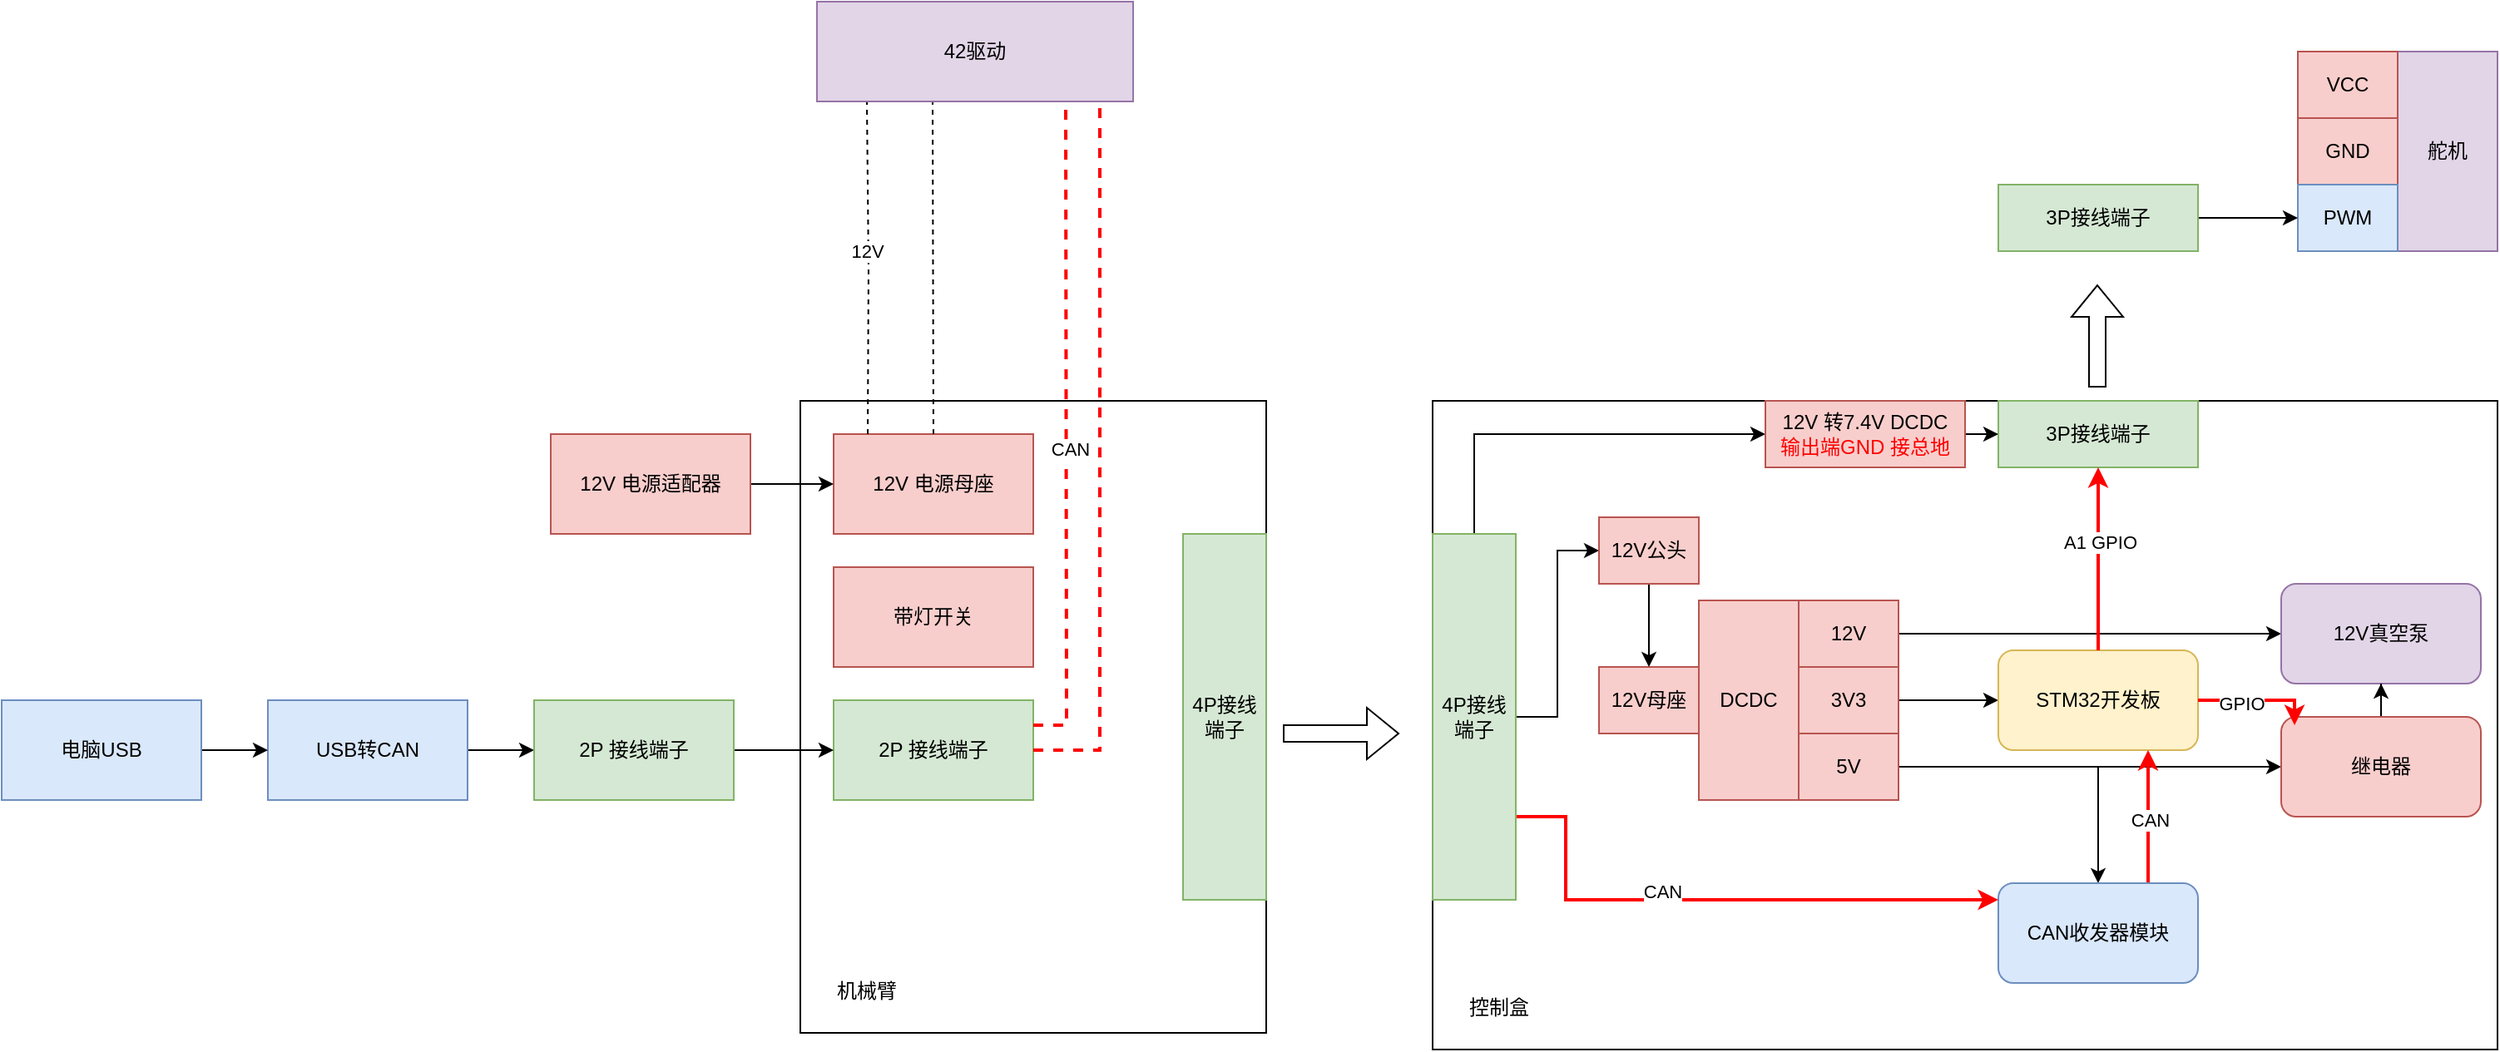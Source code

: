 <mxfile version="24.8.8">
  <diagram name="第 1 页" id="yy0yCkXtV_OiDYRdWhxv">
    <mxGraphModel dx="2234" dy="1138" grid="1" gridSize="10" guides="1" tooltips="1" connect="1" arrows="1" fold="1" page="0" pageScale="1" pageWidth="827" pageHeight="1169" math="0" shadow="0">
      <root>
        <mxCell id="0" />
        <mxCell id="1" parent="0" />
        <mxCell id="gDHTOWLItTKaiVTcW1fx-3" value="" style="rounded=0;whiteSpace=wrap;html=1;" parent="1" vertex="1">
          <mxGeometry x="-40" y="160" width="280" height="380" as="geometry" />
        </mxCell>
        <mxCell id="gDHTOWLItTKaiVTcW1fx-4" value="12V 电源母座" style="rounded=0;whiteSpace=wrap;html=1;fillColor=#f8cecc;strokeColor=#b85450;" parent="1" vertex="1">
          <mxGeometry x="-20" y="180" width="120" height="60" as="geometry" />
        </mxCell>
        <mxCell id="gDHTOWLItTKaiVTcW1fx-5" value="2P 接线端子" style="rounded=0;whiteSpace=wrap;html=1;fillColor=#d5e8d4;strokeColor=#82b366;" parent="1" vertex="1">
          <mxGeometry x="-20" y="340" width="120" height="60" as="geometry" />
        </mxCell>
        <mxCell id="gDHTOWLItTKaiVTcW1fx-11" style="edgeStyle=orthogonalEdgeStyle;rounded=0;orthogonalLoop=1;jettySize=auto;html=1;" parent="1" source="gDHTOWLItTKaiVTcW1fx-6" target="gDHTOWLItTKaiVTcW1fx-4" edge="1">
          <mxGeometry relative="1" as="geometry" />
        </mxCell>
        <mxCell id="gDHTOWLItTKaiVTcW1fx-6" value="12V 电源适配器" style="rounded=0;whiteSpace=wrap;html=1;fillColor=#f8cecc;strokeColor=#b85450;" parent="1" vertex="1">
          <mxGeometry x="-190" y="180" width="120" height="60" as="geometry" />
        </mxCell>
        <mxCell id="gDHTOWLItTKaiVTcW1fx-69" value="" style="edgeStyle=orthogonalEdgeStyle;rounded=0;orthogonalLoop=1;jettySize=auto;html=1;" parent="1" source="gDHTOWLItTKaiVTcW1fx-7" target="gDHTOWLItTKaiVTcW1fx-68" edge="1">
          <mxGeometry relative="1" as="geometry" />
        </mxCell>
        <mxCell id="gDHTOWLItTKaiVTcW1fx-7" value="USB转CAN" style="rounded=0;whiteSpace=wrap;html=1;fillColor=#dae8fc;strokeColor=#6c8ebf;" parent="1" vertex="1">
          <mxGeometry x="-360" y="340" width="120" height="60" as="geometry" />
        </mxCell>
        <mxCell id="gDHTOWLItTKaiVTcW1fx-9" value="" style="edgeStyle=orthogonalEdgeStyle;rounded=0;orthogonalLoop=1;jettySize=auto;html=1;" parent="1" source="gDHTOWLItTKaiVTcW1fx-8" target="gDHTOWLItTKaiVTcW1fx-7" edge="1">
          <mxGeometry relative="1" as="geometry" />
        </mxCell>
        <mxCell id="gDHTOWLItTKaiVTcW1fx-8" value="电脑USB" style="rounded=0;whiteSpace=wrap;html=1;fillColor=#dae8fc;strokeColor=#6c8ebf;" parent="1" vertex="1">
          <mxGeometry x="-520" y="340" width="120" height="60" as="geometry" />
        </mxCell>
        <mxCell id="gDHTOWLItTKaiVTcW1fx-12" value="" style="rounded=0;whiteSpace=wrap;html=1;" parent="1" vertex="1">
          <mxGeometry x="340" y="160" width="640" height="390" as="geometry" />
        </mxCell>
        <mxCell id="gDHTOWLItTKaiVTcW1fx-13" value="DCDC" style="rounded=0;whiteSpace=wrap;html=1;fillColor=#f8cecc;strokeColor=#b85450;" parent="1" vertex="1">
          <mxGeometry x="500" y="280" width="60" height="120" as="geometry" />
        </mxCell>
        <mxCell id="gDHTOWLItTKaiVTcW1fx-24" style="edgeStyle=orthogonalEdgeStyle;rounded=0;orthogonalLoop=1;jettySize=auto;html=1;" parent="1" source="gDHTOWLItTKaiVTcW1fx-14" target="gDHTOWLItTKaiVTcW1fx-17" edge="1">
          <mxGeometry relative="1" as="geometry" />
        </mxCell>
        <mxCell id="gDHTOWLItTKaiVTcW1fx-14" value="12V" style="rounded=0;whiteSpace=wrap;html=1;fillColor=#f8cecc;strokeColor=#b85450;" parent="1" vertex="1">
          <mxGeometry x="560" y="280" width="60" height="40" as="geometry" />
        </mxCell>
        <mxCell id="gDHTOWLItTKaiVTcW1fx-21" style="edgeStyle=orthogonalEdgeStyle;rounded=0;orthogonalLoop=1;jettySize=auto;html=1;entryX=0;entryY=0.5;entryDx=0;entryDy=0;" parent="1" source="gDHTOWLItTKaiVTcW1fx-15" target="gDHTOWLItTKaiVTcW1fx-18" edge="1">
          <mxGeometry relative="1" as="geometry" />
        </mxCell>
        <mxCell id="gDHTOWLItTKaiVTcW1fx-15" value="3V3" style="rounded=0;whiteSpace=wrap;html=1;fillColor=#f8cecc;strokeColor=#b85450;" parent="1" vertex="1">
          <mxGeometry x="560" y="320" width="60" height="40" as="geometry" />
        </mxCell>
        <mxCell id="gDHTOWLItTKaiVTcW1fx-26" style="edgeStyle=orthogonalEdgeStyle;rounded=0;orthogonalLoop=1;jettySize=auto;html=1;exitX=1;exitY=0.5;exitDx=0;exitDy=0;entryX=0;entryY=0.5;entryDx=0;entryDy=0;" parent="1" source="gDHTOWLItTKaiVTcW1fx-16" target="gDHTOWLItTKaiVTcW1fx-20" edge="1">
          <mxGeometry relative="1" as="geometry" />
        </mxCell>
        <mxCell id="gDHTOWLItTKaiVTcW1fx-32" style="edgeStyle=orthogonalEdgeStyle;rounded=0;orthogonalLoop=1;jettySize=auto;html=1;exitX=0.5;exitY=1;exitDx=0;exitDy=0;" parent="1" source="gDHTOWLItTKaiVTcW1fx-16" target="gDHTOWLItTKaiVTcW1fx-19" edge="1">
          <mxGeometry relative="1" as="geometry">
            <Array as="points">
              <mxPoint x="590" y="380" />
              <mxPoint x="740" y="380" />
            </Array>
          </mxGeometry>
        </mxCell>
        <mxCell id="gDHTOWLItTKaiVTcW1fx-16" value="5V" style="rounded=0;whiteSpace=wrap;html=1;fillColor=#f8cecc;strokeColor=#b85450;" parent="1" vertex="1">
          <mxGeometry x="560" y="360" width="60" height="40" as="geometry" />
        </mxCell>
        <mxCell id="gDHTOWLItTKaiVTcW1fx-17" value="12V真空泵" style="rounded=1;whiteSpace=wrap;html=1;fillColor=#e1d5e7;strokeColor=#9673a6;" parent="1" vertex="1">
          <mxGeometry x="850" y="270" width="120" height="60" as="geometry" />
        </mxCell>
        <mxCell id="gDHTOWLItTKaiVTcW1fx-18" value="STM32开发板" style="rounded=1;whiteSpace=wrap;html=1;fillColor=#fff2cc;strokeColor=#d6b656;" parent="1" vertex="1">
          <mxGeometry x="680" y="310" width="120" height="60" as="geometry" />
        </mxCell>
        <mxCell id="gDHTOWLItTKaiVTcW1fx-40" style="edgeStyle=orthogonalEdgeStyle;rounded=0;orthogonalLoop=1;jettySize=auto;html=1;entryX=0.75;entryY=1;entryDx=0;entryDy=0;strokeWidth=2;strokeColor=#FF0000;" parent="1" source="gDHTOWLItTKaiVTcW1fx-19" target="gDHTOWLItTKaiVTcW1fx-18" edge="1">
          <mxGeometry relative="1" as="geometry">
            <Array as="points">
              <mxPoint x="770" y="430" />
              <mxPoint x="770" y="430" />
            </Array>
          </mxGeometry>
        </mxCell>
        <mxCell id="gDHTOWLItTKaiVTcW1fx-43" value="CAN" style="edgeLabel;html=1;align=center;verticalAlign=middle;resizable=0;points=[];" parent="gDHTOWLItTKaiVTcW1fx-40" vertex="1" connectable="0">
          <mxGeometry x="-0.05" y="-1" relative="1" as="geometry">
            <mxPoint as="offset" />
          </mxGeometry>
        </mxCell>
        <mxCell id="gDHTOWLItTKaiVTcW1fx-19" value="CAN收发器模块" style="rounded=1;whiteSpace=wrap;html=1;fillColor=#dae8fc;strokeColor=#6c8ebf;" parent="1" vertex="1">
          <mxGeometry x="680" y="450" width="120" height="60" as="geometry" />
        </mxCell>
        <mxCell id="gDHTOWLItTKaiVTcW1fx-27" style="edgeStyle=orthogonalEdgeStyle;rounded=0;orthogonalLoop=1;jettySize=auto;html=1;" parent="1" source="gDHTOWLItTKaiVTcW1fx-20" target="gDHTOWLItTKaiVTcW1fx-17" edge="1">
          <mxGeometry relative="1" as="geometry" />
        </mxCell>
        <mxCell id="gDHTOWLItTKaiVTcW1fx-20" value="继电器" style="rounded=1;whiteSpace=wrap;html=1;fillColor=#f8cecc;strokeColor=#b85450;" parent="1" vertex="1">
          <mxGeometry x="850" y="350" width="120" height="60" as="geometry" />
        </mxCell>
        <mxCell id="gDHTOWLItTKaiVTcW1fx-28" value="12V母座" style="rounded=0;whiteSpace=wrap;html=1;fillColor=#f8cecc;strokeColor=#b85450;" parent="1" vertex="1">
          <mxGeometry x="440" y="320" width="60" height="40" as="geometry" />
        </mxCell>
        <mxCell id="gDHTOWLItTKaiVTcW1fx-35" style="edgeStyle=orthogonalEdgeStyle;rounded=0;orthogonalLoop=1;jettySize=auto;html=1;entryX=0;entryY=0.5;entryDx=0;entryDy=0;" parent="1" source="gDHTOWLItTKaiVTcW1fx-33" target="gDHTOWLItTKaiVTcW1fx-34" edge="1">
          <mxGeometry relative="1" as="geometry" />
        </mxCell>
        <mxCell id="gDHTOWLItTKaiVTcW1fx-39" style="edgeStyle=orthogonalEdgeStyle;rounded=0;orthogonalLoop=1;jettySize=auto;html=1;strokeColor=#FF0000;strokeWidth=2;" parent="1" source="gDHTOWLItTKaiVTcW1fx-33" target="gDHTOWLItTKaiVTcW1fx-19" edge="1">
          <mxGeometry relative="1" as="geometry">
            <Array as="points">
              <mxPoint x="420" y="410" />
              <mxPoint x="420" y="460" />
            </Array>
          </mxGeometry>
        </mxCell>
        <mxCell id="gDHTOWLItTKaiVTcW1fx-42" value="CAN" style="edgeLabel;html=1;align=center;verticalAlign=middle;resizable=0;points=[];" parent="gDHTOWLItTKaiVTcW1fx-39" vertex="1" connectable="0">
          <mxGeometry x="-0.189" y="5" relative="1" as="geometry">
            <mxPoint as="offset" />
          </mxGeometry>
        </mxCell>
        <mxCell id="1bEmRjUGL3blH6JuwPcW-12" style="edgeStyle=orthogonalEdgeStyle;rounded=0;orthogonalLoop=1;jettySize=auto;html=1;entryX=0;entryY=0.5;entryDx=0;entryDy=0;" edge="1" parent="1" source="gDHTOWLItTKaiVTcW1fx-33" target="gDHTOWLItTKaiVTcW1fx-66">
          <mxGeometry relative="1" as="geometry">
            <Array as="points">
              <mxPoint x="365" y="180" />
            </Array>
          </mxGeometry>
        </mxCell>
        <mxCell id="gDHTOWLItTKaiVTcW1fx-33" value="4P接线端子" style="rounded=0;whiteSpace=wrap;html=1;fillColor=#d5e8d4;strokeColor=#82b366;" parent="1" vertex="1">
          <mxGeometry x="340" y="240" width="50" height="220" as="geometry" />
        </mxCell>
        <mxCell id="gDHTOWLItTKaiVTcW1fx-36" style="edgeStyle=orthogonalEdgeStyle;rounded=0;orthogonalLoop=1;jettySize=auto;html=1;" parent="1" source="gDHTOWLItTKaiVTcW1fx-34" target="gDHTOWLItTKaiVTcW1fx-28" edge="1">
          <mxGeometry relative="1" as="geometry" />
        </mxCell>
        <mxCell id="gDHTOWLItTKaiVTcW1fx-34" value="12V公头" style="rounded=0;whiteSpace=wrap;html=1;fillColor=#f8cecc;strokeColor=#b85450;" parent="1" vertex="1">
          <mxGeometry x="440" y="230" width="60" height="40" as="geometry" />
        </mxCell>
        <mxCell id="gDHTOWLItTKaiVTcW1fx-41" style="edgeStyle=orthogonalEdgeStyle;rounded=0;orthogonalLoop=1;jettySize=auto;html=1;entryX=0.067;entryY=0.083;entryDx=0;entryDy=0;entryPerimeter=0;strokeWidth=2;strokeColor=#FF0000;" parent="1" source="gDHTOWLItTKaiVTcW1fx-18" target="gDHTOWLItTKaiVTcW1fx-20" edge="1">
          <mxGeometry relative="1" as="geometry">
            <Array as="points">
              <mxPoint x="858" y="340" />
            </Array>
          </mxGeometry>
        </mxCell>
        <mxCell id="gDHTOWLItTKaiVTcW1fx-44" value="GPIO" style="edgeLabel;html=1;align=center;verticalAlign=middle;resizable=0;points=[];" parent="gDHTOWLItTKaiVTcW1fx-41" vertex="1" connectable="0">
          <mxGeometry x="-0.287" y="-2" relative="1" as="geometry">
            <mxPoint as="offset" />
          </mxGeometry>
        </mxCell>
        <mxCell id="gDHTOWLItTKaiVTcW1fx-45" value="4P接线端子" style="rounded=0;whiteSpace=wrap;html=1;fillColor=#d5e8d4;strokeColor=#82b366;" parent="1" vertex="1">
          <mxGeometry x="190" y="240" width="50" height="220" as="geometry" />
        </mxCell>
        <mxCell id="gDHTOWLItTKaiVTcW1fx-47" value="" style="endArrow=none;dashed=1;html=1;rounded=0;exitX=0.5;exitY=0;exitDx=0;exitDy=0;edgeStyle=orthogonalEdgeStyle;" parent="1" source="gDHTOWLItTKaiVTcW1fx-4" edge="1">
          <mxGeometry width="50" height="50" relative="1" as="geometry">
            <mxPoint x="39.5" y="160" as="sourcePoint" />
            <mxPoint x="39.5" y="-20" as="targetPoint" />
          </mxGeometry>
        </mxCell>
        <mxCell id="gDHTOWLItTKaiVTcW1fx-48" value="" style="endArrow=none;dashed=1;html=1;rounded=0;strokeWidth=2;strokeColor=#FF0000;exitX=1;exitY=0.5;exitDx=0;exitDy=0;edgeStyle=orthogonalEdgeStyle;" parent="1" source="gDHTOWLItTKaiVTcW1fx-5" edge="1">
          <mxGeometry width="50" height="50" relative="1" as="geometry">
            <mxPoint x="160" y="160" as="sourcePoint" />
            <mxPoint x="140" y="-20" as="targetPoint" />
            <Array as="points">
              <mxPoint x="140" y="370" />
            </Array>
          </mxGeometry>
        </mxCell>
        <mxCell id="gDHTOWLItTKaiVTcW1fx-49" value="" style="endArrow=none;dashed=1;html=1;rounded=0;strokeWidth=2;strokeColor=#FF0000;exitX=1;exitY=0.25;exitDx=0;exitDy=0;edgeStyle=orthogonalEdgeStyle;" parent="1" source="gDHTOWLItTKaiVTcW1fx-5" edge="1">
          <mxGeometry width="50" height="50" relative="1" as="geometry">
            <mxPoint x="119.5" y="160" as="sourcePoint" />
            <mxPoint x="119.5" y="-20" as="targetPoint" />
          </mxGeometry>
        </mxCell>
        <mxCell id="gDHTOWLItTKaiVTcW1fx-50" value="CAN" style="edgeLabel;html=1;align=center;verticalAlign=middle;resizable=0;points=[];" parent="gDHTOWLItTKaiVTcW1fx-49" vertex="1" connectable="0">
          <mxGeometry x="-0.056" y="-1" relative="1" as="geometry">
            <mxPoint x="1" as="offset" />
          </mxGeometry>
        </mxCell>
        <mxCell id="gDHTOWLItTKaiVTcW1fx-52" value="" style="endArrow=none;dashed=1;html=1;rounded=0;exitX=0.5;exitY=0;exitDx=0;exitDy=0;edgeStyle=orthogonalEdgeStyle;" parent="1" edge="1">
          <mxGeometry width="50" height="50" relative="1" as="geometry">
            <mxPoint x="0.5" y="180" as="sourcePoint" />
            <mxPoint y="-20" as="targetPoint" />
          </mxGeometry>
        </mxCell>
        <mxCell id="gDHTOWLItTKaiVTcW1fx-53" value="12V" style="edgeLabel;html=1;align=center;verticalAlign=middle;resizable=0;points=[];" parent="gDHTOWLItTKaiVTcW1fx-52" vertex="1" connectable="0">
          <mxGeometry x="0.102" y="1" relative="1" as="geometry">
            <mxPoint as="offset" />
          </mxGeometry>
        </mxCell>
        <mxCell id="gDHTOWLItTKaiVTcW1fx-55" value="" style="shape=flexArrow;endArrow=classic;html=1;rounded=0;" parent="1" edge="1">
          <mxGeometry width="50" height="50" relative="1" as="geometry">
            <mxPoint x="250" y="360" as="sourcePoint" />
            <mxPoint x="320" y="360" as="targetPoint" />
          </mxGeometry>
        </mxCell>
        <mxCell id="gDHTOWLItTKaiVTcW1fx-59" value="舵机" style="rounded=0;whiteSpace=wrap;html=1;fillColor=#e1d5e7;strokeColor=#9673a6;" parent="1" vertex="1">
          <mxGeometry x="920" y="-50" width="60" height="120" as="geometry" />
        </mxCell>
        <mxCell id="gDHTOWLItTKaiVTcW1fx-60" value="VCC" style="rounded=0;whiteSpace=wrap;html=1;fillColor=#f8cecc;strokeColor=#b85450;" parent="1" vertex="1">
          <mxGeometry x="860" y="-50" width="60" height="40" as="geometry" />
        </mxCell>
        <mxCell id="gDHTOWLItTKaiVTcW1fx-61" value="GND" style="rounded=0;whiteSpace=wrap;html=1;fillColor=#f8cecc;strokeColor=#b85450;" parent="1" vertex="1">
          <mxGeometry x="860" y="-10" width="60" height="40" as="geometry" />
        </mxCell>
        <mxCell id="gDHTOWLItTKaiVTcW1fx-62" value="PWM" style="rounded=0;whiteSpace=wrap;html=1;fillColor=#dae8fc;strokeColor=#6c8ebf;" parent="1" vertex="1">
          <mxGeometry x="860" y="30" width="60" height="40" as="geometry" />
        </mxCell>
        <mxCell id="gDHTOWLItTKaiVTcW1fx-65" value="42驱动" style="rounded=0;whiteSpace=wrap;html=1;fillColor=#e1d5e7;strokeColor=#9673a6;" parent="1" vertex="1">
          <mxGeometry x="-30" y="-80" width="190" height="60" as="geometry" />
        </mxCell>
        <mxCell id="1bEmRjUGL3blH6JuwPcW-7" value="" style="edgeStyle=orthogonalEdgeStyle;rounded=0;orthogonalLoop=1;jettySize=auto;html=1;" edge="1" parent="1" source="gDHTOWLItTKaiVTcW1fx-66" target="1bEmRjUGL3blH6JuwPcW-1">
          <mxGeometry relative="1" as="geometry" />
        </mxCell>
        <mxCell id="gDHTOWLItTKaiVTcW1fx-66" value="12V 转7.4V DCDC&lt;br&gt;&lt;font color=&quot;#ff0000&quot;&gt;输出端GND 接总地&lt;/font&gt;" style="rounded=0;whiteSpace=wrap;html=1;fillColor=#f8cecc;strokeColor=#b85450;" parent="1" vertex="1">
          <mxGeometry x="540" y="160" width="120" height="40" as="geometry" />
        </mxCell>
        <mxCell id="gDHTOWLItTKaiVTcW1fx-70" style="edgeStyle=orthogonalEdgeStyle;rounded=0;orthogonalLoop=1;jettySize=auto;html=1;" parent="1" source="gDHTOWLItTKaiVTcW1fx-68" target="gDHTOWLItTKaiVTcW1fx-5" edge="1">
          <mxGeometry relative="1" as="geometry" />
        </mxCell>
        <mxCell id="gDHTOWLItTKaiVTcW1fx-68" value="2P 接线端子" style="rounded=0;whiteSpace=wrap;html=1;fillColor=#d5e8d4;strokeColor=#82b366;" parent="1" vertex="1">
          <mxGeometry x="-200" y="340" width="120" height="60" as="geometry" />
        </mxCell>
        <mxCell id="gDHTOWLItTKaiVTcW1fx-71" value="带灯开关" style="rounded=0;whiteSpace=wrap;html=1;fillColor=#f8cecc;strokeColor=#b85450;" parent="1" vertex="1">
          <mxGeometry x="-20" y="260" width="120" height="60" as="geometry" />
        </mxCell>
        <mxCell id="1bEmRjUGL3blH6JuwPcW-1" value="3P接线端子" style="rounded=0;whiteSpace=wrap;html=1;fillColor=#d5e8d4;strokeColor=#82b366;" vertex="1" parent="1">
          <mxGeometry x="680" y="160" width="120" height="40" as="geometry" />
        </mxCell>
        <mxCell id="1bEmRjUGL3blH6JuwPcW-5" value="" style="endArrow=classic;html=1;rounded=0;exitX=0.5;exitY=0;exitDx=0;exitDy=0;strokeColor=#FF0000;strokeWidth=2;" edge="1" parent="1" source="gDHTOWLItTKaiVTcW1fx-18" target="1bEmRjUGL3blH6JuwPcW-1">
          <mxGeometry width="50" height="50" relative="1" as="geometry">
            <mxPoint x="750" y="310" as="sourcePoint" />
            <mxPoint x="800" y="260" as="targetPoint" />
          </mxGeometry>
        </mxCell>
        <mxCell id="1bEmRjUGL3blH6JuwPcW-6" value="A1 GPIO" style="edgeLabel;html=1;align=center;verticalAlign=middle;resizable=0;points=[];" vertex="1" connectable="0" parent="1bEmRjUGL3blH6JuwPcW-5">
          <mxGeometry x="0.182" y="-1" relative="1" as="geometry">
            <mxPoint as="offset" />
          </mxGeometry>
        </mxCell>
        <mxCell id="1bEmRjUGL3blH6JuwPcW-16" style="edgeStyle=orthogonalEdgeStyle;rounded=0;orthogonalLoop=1;jettySize=auto;html=1;entryX=0;entryY=0.5;entryDx=0;entryDy=0;" edge="1" parent="1" source="1bEmRjUGL3blH6JuwPcW-15" target="gDHTOWLItTKaiVTcW1fx-62">
          <mxGeometry relative="1" as="geometry" />
        </mxCell>
        <mxCell id="1bEmRjUGL3blH6JuwPcW-15" value="3P接线端子" style="rounded=0;whiteSpace=wrap;html=1;fillColor=#d5e8d4;strokeColor=#82b366;" vertex="1" parent="1">
          <mxGeometry x="680" y="30" width="120" height="40" as="geometry" />
        </mxCell>
        <mxCell id="1bEmRjUGL3blH6JuwPcW-18" value="" style="shape=flexArrow;endArrow=classic;html=1;rounded=0;" edge="1" parent="1">
          <mxGeometry width="50" height="50" relative="1" as="geometry">
            <mxPoint x="739.5" y="152" as="sourcePoint" />
            <mxPoint x="739.5" y="90" as="targetPoint" />
          </mxGeometry>
        </mxCell>
        <mxCell id="1bEmRjUGL3blH6JuwPcW-19" value="机械臂" style="text;html=1;align=center;verticalAlign=middle;whiteSpace=wrap;rounded=0;" vertex="1" parent="1">
          <mxGeometry x="-30" y="500" width="60" height="30" as="geometry" />
        </mxCell>
        <mxCell id="1bEmRjUGL3blH6JuwPcW-20" value="控制盒" style="text;html=1;align=center;verticalAlign=middle;whiteSpace=wrap;rounded=0;" vertex="1" parent="1">
          <mxGeometry x="350" y="510" width="60" height="30" as="geometry" />
        </mxCell>
      </root>
    </mxGraphModel>
  </diagram>
</mxfile>
